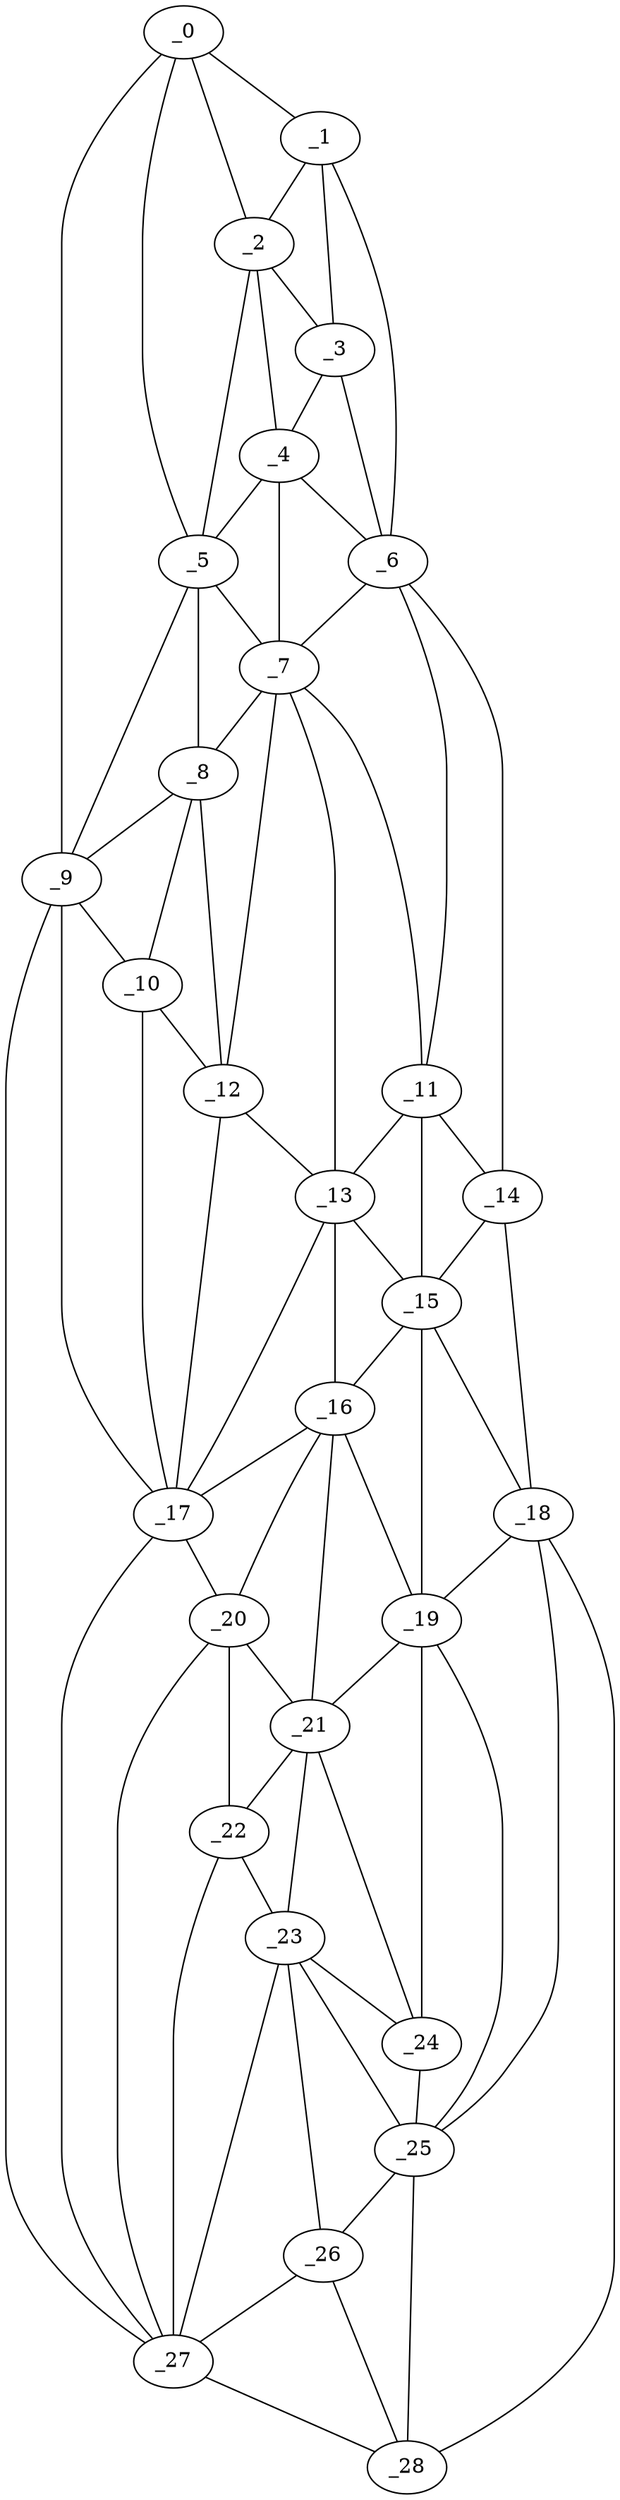 graph "obj96__135.gxl" {
	_0	 [x=4,
		y=79];
	_1	 [x=5,
		y=54];
	_0 -- _1	 [valence=1];
	_2	 [x=15,
		y=62];
	_0 -- _2	 [valence=1];
	_5	 [x=39,
		y=75];
	_0 -- _5	 [valence=2];
	_9	 [x=53,
		y=96];
	_0 -- _9	 [valence=1];
	_1 -- _2	 [valence=2];
	_3	 [x=19,
		y=53];
	_1 -- _3	 [valence=2];
	_6	 [x=43,
		y=43];
	_1 -- _6	 [valence=1];
	_2 -- _3	 [valence=2];
	_4	 [x=32,
		y=61];
	_2 -- _4	 [valence=2];
	_2 -- _5	 [valence=2];
	_3 -- _4	 [valence=2];
	_3 -- _6	 [valence=2];
	_4 -- _5	 [valence=1];
	_4 -- _6	 [valence=2];
	_7	 [x=51,
		y=66];
	_4 -- _7	 [valence=2];
	_5 -- _7	 [valence=2];
	_8	 [x=53,
		y=74];
	_5 -- _8	 [valence=2];
	_5 -- _9	 [valence=1];
	_6 -- _7	 [valence=2];
	_11	 [x=61,
		y=42];
	_6 -- _11	 [valence=2];
	_14	 [x=73,
		y=35];
	_6 -- _14	 [valence=1];
	_7 -- _8	 [valence=1];
	_7 -- _11	 [valence=2];
	_12	 [x=63,
		y=74];
	_7 -- _12	 [valence=2];
	_13	 [x=72,
		y=71];
	_7 -- _13	 [valence=2];
	_8 -- _9	 [valence=2];
	_10	 [x=60,
		y=91];
	_8 -- _10	 [valence=2];
	_8 -- _12	 [valence=2];
	_9 -- _10	 [valence=2];
	_17	 [x=77,
		y=87];
	_9 -- _17	 [valence=1];
	_27	 [x=125,
		y=71];
	_9 -- _27	 [valence=1];
	_10 -- _12	 [valence=2];
	_10 -- _17	 [valence=2];
	_11 -- _13	 [valence=1];
	_11 -- _14	 [valence=2];
	_15	 [x=73,
		y=44];
	_11 -- _15	 [valence=2];
	_12 -- _13	 [valence=2];
	_12 -- _17	 [valence=1];
	_13 -- _15	 [valence=2];
	_16	 [x=77,
		y=67];
	_13 -- _16	 [valence=1];
	_13 -- _17	 [valence=2];
	_14 -- _15	 [valence=1];
	_18	 [x=81,
		y=34];
	_14 -- _18	 [valence=1];
	_15 -- _16	 [valence=2];
	_15 -- _18	 [valence=2];
	_19	 [x=90,
		y=40];
	_15 -- _19	 [valence=1];
	_16 -- _17	 [valence=2];
	_16 -- _19	 [valence=2];
	_20	 [x=97,
		y=66];
	_16 -- _20	 [valence=2];
	_21	 [x=99,
		y=48];
	_16 -- _21	 [valence=1];
	_17 -- _20	 [valence=2];
	_17 -- _27	 [valence=1];
	_18 -- _19	 [valence=2];
	_25	 [x=112,
		y=46];
	_18 -- _25	 [valence=1];
	_28	 [x=126,
		y=47];
	_18 -- _28	 [valence=1];
	_19 -- _21	 [valence=2];
	_24	 [x=108,
		y=46];
	_19 -- _24	 [valence=1];
	_19 -- _25	 [valence=2];
	_20 -- _21	 [valence=2];
	_22	 [x=101,
		y=63];
	_20 -- _22	 [valence=1];
	_20 -- _27	 [valence=2];
	_21 -- _22	 [valence=2];
	_23	 [x=106,
		y=54];
	_21 -- _23	 [valence=1];
	_21 -- _24	 [valence=2];
	_22 -- _23	 [valence=2];
	_22 -- _27	 [valence=1];
	_23 -- _24	 [valence=1];
	_23 -- _25	 [valence=2];
	_26	 [x=122,
		y=51];
	_23 -- _26	 [valence=2];
	_23 -- _27	 [valence=2];
	_24 -- _25	 [valence=2];
	_25 -- _26	 [valence=1];
	_25 -- _28	 [valence=2];
	_26 -- _27	 [valence=2];
	_26 -- _28	 [valence=1];
	_27 -- _28	 [valence=1];
}
